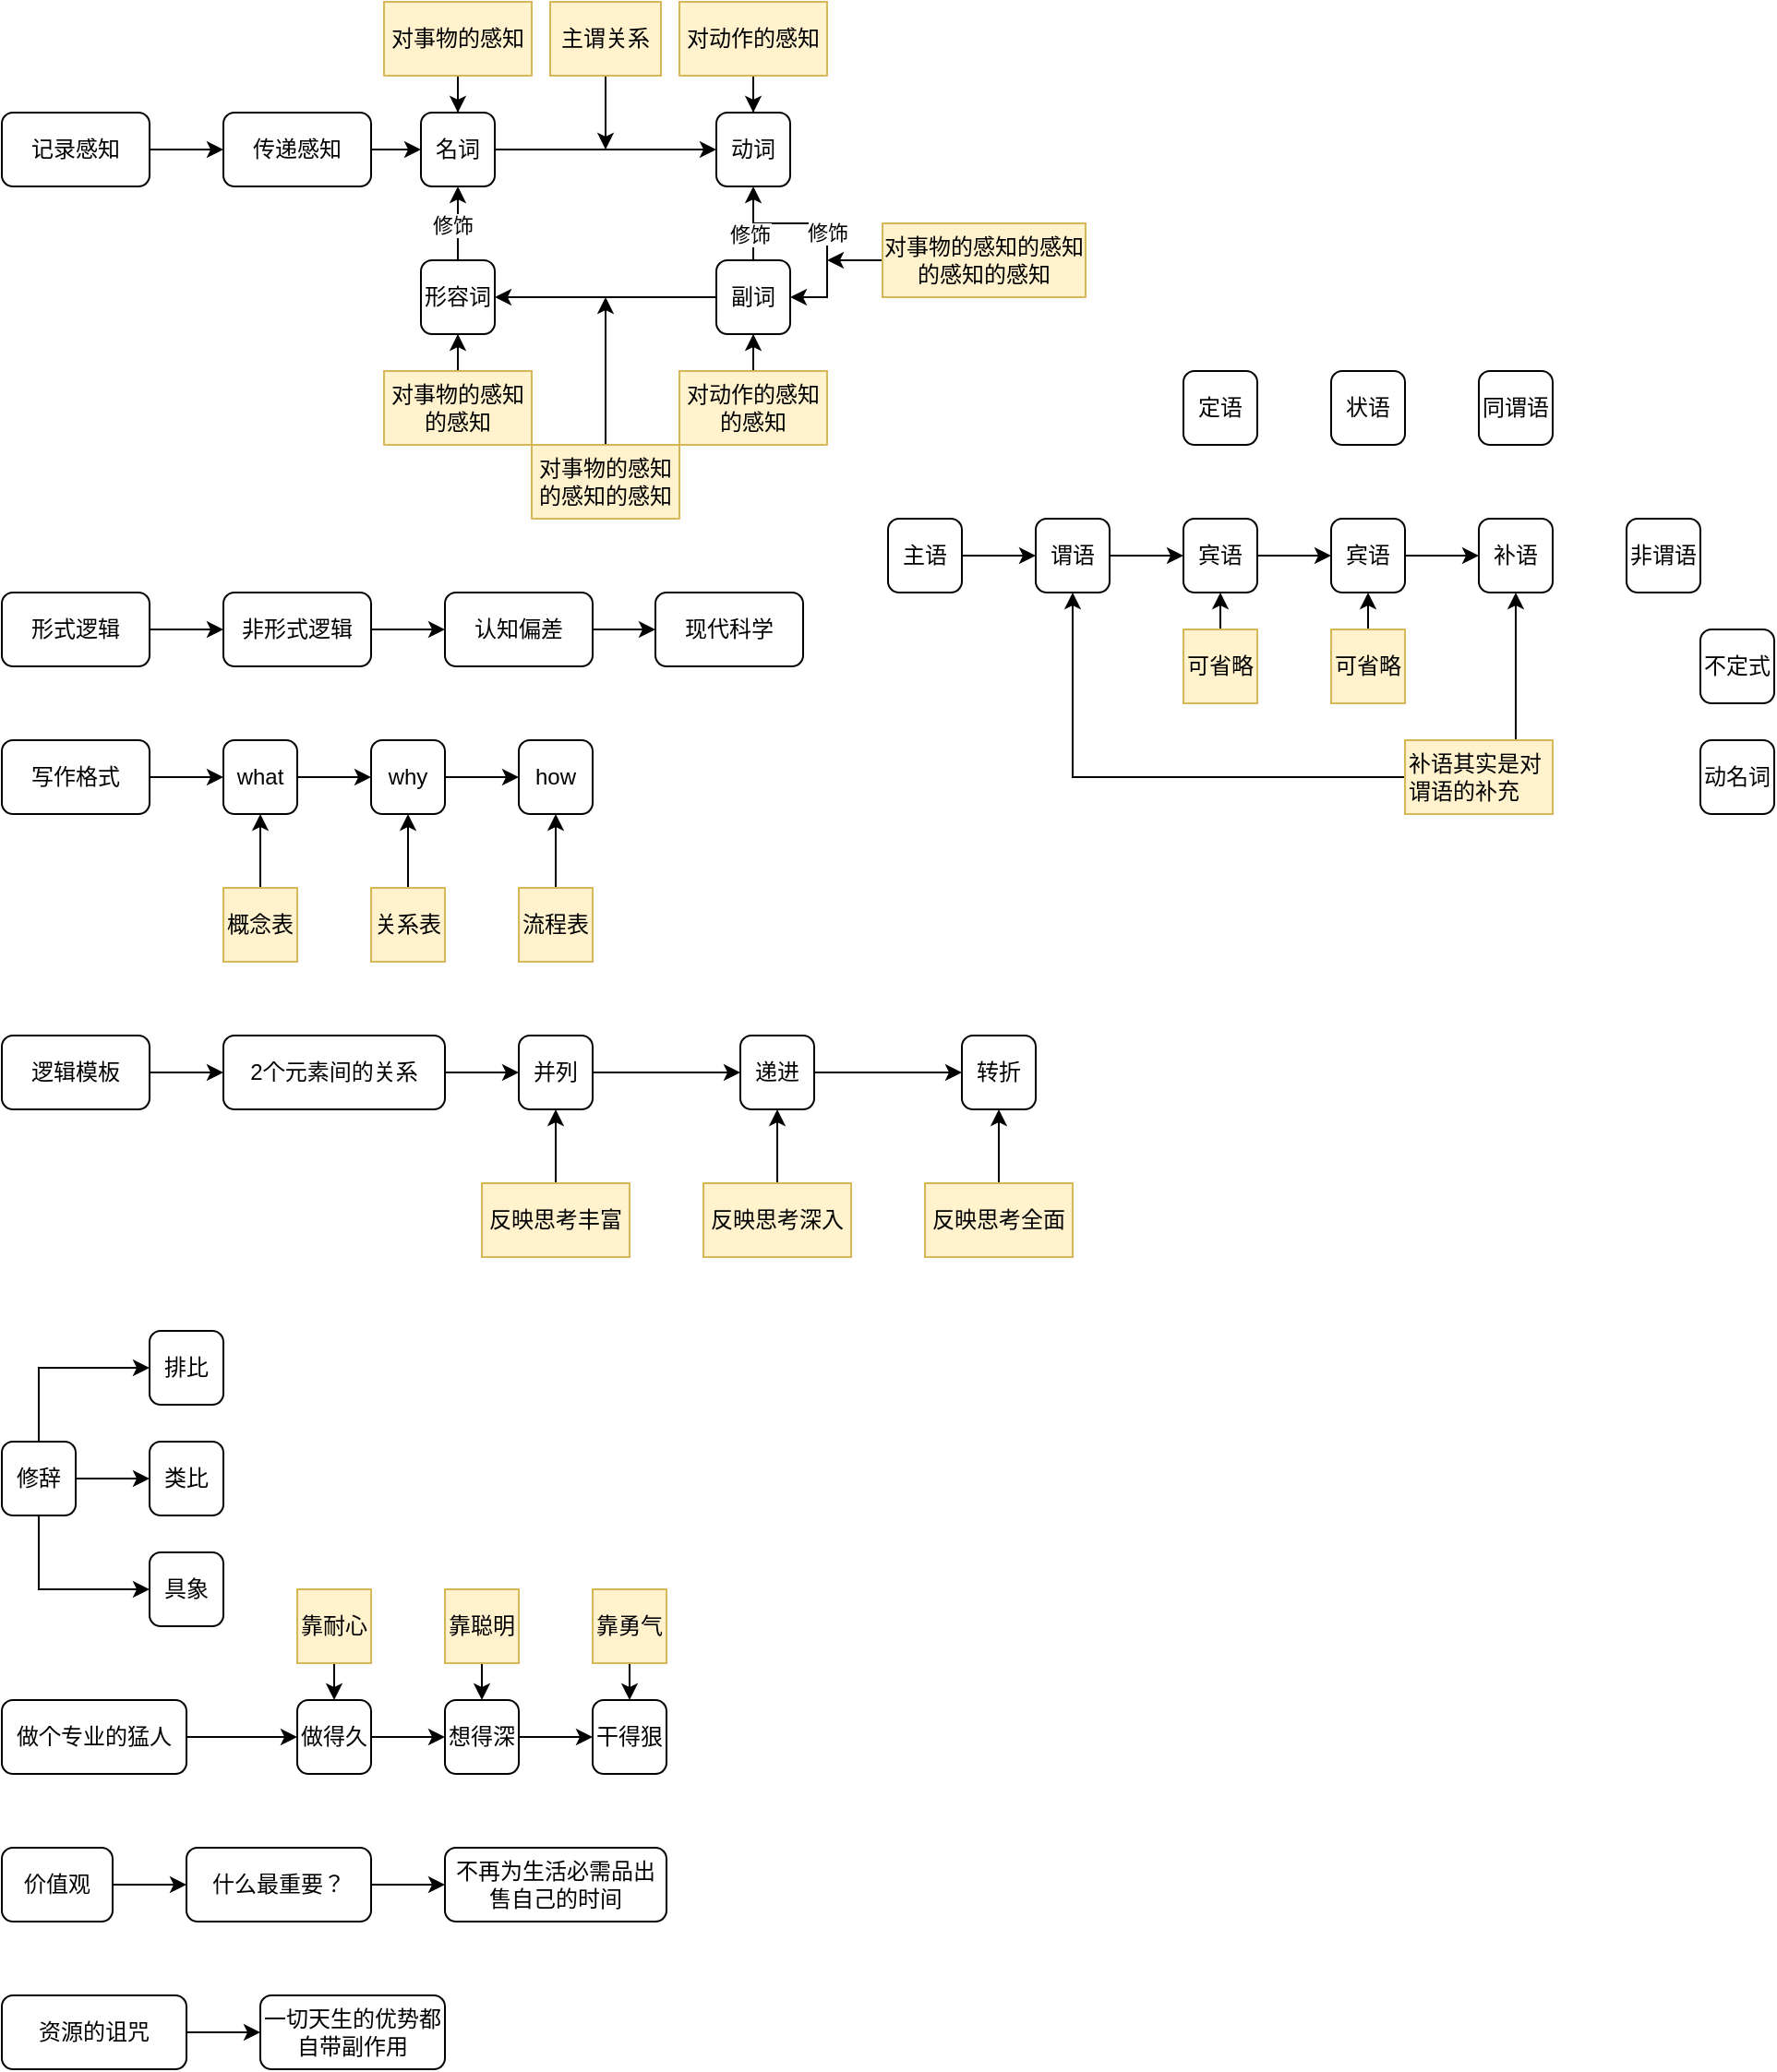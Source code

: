 <mxfile version="26.0.15">
  <diagram name="第 1 页" id="6ry_pnS2vJJyaQvhrR7t">
    <mxGraphModel dx="1050" dy="522" grid="1" gridSize="10" guides="1" tooltips="1" connect="1" arrows="1" fold="1" page="1" pageScale="1" pageWidth="827" pageHeight="1169" math="0" shadow="0">
      <root>
        <mxCell id="0" />
        <mxCell id="1" parent="0" />
        <mxCell id="5bShoopTlFWPeDc6z4Nc-4" value="" style="edgeStyle=orthogonalEdgeStyle;rounded=0;orthogonalLoop=1;jettySize=auto;html=1;" parent="1" source="5bShoopTlFWPeDc6z4Nc-1" target="5bShoopTlFWPeDc6z4Nc-2" edge="1">
          <mxGeometry relative="1" as="geometry" />
        </mxCell>
        <mxCell id="5bShoopTlFWPeDc6z4Nc-1" value="并列" style="rounded=1;whiteSpace=wrap;html=1;" parent="1" vertex="1">
          <mxGeometry x="320" y="560" width="40" height="40" as="geometry" />
        </mxCell>
        <mxCell id="5bShoopTlFWPeDc6z4Nc-5" value="" style="edgeStyle=orthogonalEdgeStyle;rounded=0;orthogonalLoop=1;jettySize=auto;html=1;" parent="1" source="5bShoopTlFWPeDc6z4Nc-2" target="5bShoopTlFWPeDc6z4Nc-3" edge="1">
          <mxGeometry relative="1" as="geometry" />
        </mxCell>
        <mxCell id="5bShoopTlFWPeDc6z4Nc-2" value="递进" style="rounded=1;whiteSpace=wrap;html=1;" parent="1" vertex="1">
          <mxGeometry x="440" y="560" width="40" height="40" as="geometry" />
        </mxCell>
        <mxCell id="5bShoopTlFWPeDc6z4Nc-3" value="转折" style="rounded=1;whiteSpace=wrap;html=1;" parent="1" vertex="1">
          <mxGeometry x="560" y="560" width="40" height="40" as="geometry" />
        </mxCell>
        <mxCell id="dy8uUhy22T9sQn6Ebb2S-6" value="" style="edgeStyle=orthogonalEdgeStyle;rounded=0;orthogonalLoop=1;jettySize=auto;html=1;" parent="1" source="5bShoopTlFWPeDc6z4Nc-6" target="5bShoopTlFWPeDc6z4Nc-1" edge="1">
          <mxGeometry relative="1" as="geometry" />
        </mxCell>
        <mxCell id="5bShoopTlFWPeDc6z4Nc-6" value="反映思考丰富" style="text;html=1;align=center;verticalAlign=middle;whiteSpace=wrap;rounded=0;fillColor=#fff2cc;strokeColor=#d6b656;" parent="1" vertex="1">
          <mxGeometry x="300" y="640" width="80" height="40" as="geometry" />
        </mxCell>
        <mxCell id="5bShoopTlFWPeDc6z4Nc-18" style="edgeStyle=orthogonalEdgeStyle;rounded=0;orthogonalLoop=1;jettySize=auto;html=1;" parent="1" source="5bShoopTlFWPeDc6z4Nc-7" target="5bShoopTlFWPeDc6z4Nc-2" edge="1">
          <mxGeometry relative="1" as="geometry" />
        </mxCell>
        <mxCell id="5bShoopTlFWPeDc6z4Nc-7" value="反映思考深入" style="text;html=1;align=center;verticalAlign=middle;whiteSpace=wrap;rounded=0;fillColor=#fff2cc;strokeColor=#d6b656;" parent="1" vertex="1">
          <mxGeometry x="420" y="640" width="80" height="40" as="geometry" />
        </mxCell>
        <mxCell id="dy8uUhy22T9sQn6Ebb2S-4" value="" style="edgeStyle=orthogonalEdgeStyle;rounded=0;orthogonalLoop=1;jettySize=auto;html=1;" parent="1" source="5bShoopTlFWPeDc6z4Nc-8" target="5bShoopTlFWPeDc6z4Nc-3" edge="1">
          <mxGeometry relative="1" as="geometry" />
        </mxCell>
        <mxCell id="5bShoopTlFWPeDc6z4Nc-8" value="反映思考全面" style="text;html=1;align=center;verticalAlign=middle;whiteSpace=wrap;rounded=0;fillColor=#fff2cc;strokeColor=#d6b656;" parent="1" vertex="1">
          <mxGeometry x="540" y="640" width="80" height="40" as="geometry" />
        </mxCell>
        <mxCell id="5bShoopTlFWPeDc6z4Nc-14" value="" style="edgeStyle=orthogonalEdgeStyle;rounded=0;orthogonalLoop=1;jettySize=auto;html=1;" parent="1" source="5bShoopTlFWPeDc6z4Nc-9" target="5bShoopTlFWPeDc6z4Nc-10" edge="1">
          <mxGeometry relative="1" as="geometry" />
        </mxCell>
        <mxCell id="5bShoopTlFWPeDc6z4Nc-9" value="写作格式" style="rounded=1;whiteSpace=wrap;html=1;" parent="1" vertex="1">
          <mxGeometry x="40" y="400" width="80" height="40" as="geometry" />
        </mxCell>
        <mxCell id="5bShoopTlFWPeDc6z4Nc-15" value="" style="edgeStyle=orthogonalEdgeStyle;rounded=0;orthogonalLoop=1;jettySize=auto;html=1;" parent="1" source="5bShoopTlFWPeDc6z4Nc-10" target="5bShoopTlFWPeDc6z4Nc-11" edge="1">
          <mxGeometry relative="1" as="geometry" />
        </mxCell>
        <mxCell id="5bShoopTlFWPeDc6z4Nc-10" value="what" style="rounded=1;whiteSpace=wrap;html=1;" parent="1" vertex="1">
          <mxGeometry x="160" y="400" width="40" height="40" as="geometry" />
        </mxCell>
        <mxCell id="5bShoopTlFWPeDc6z4Nc-16" value="" style="edgeStyle=orthogonalEdgeStyle;rounded=0;orthogonalLoop=1;jettySize=auto;html=1;" parent="1" source="5bShoopTlFWPeDc6z4Nc-11" target="5bShoopTlFWPeDc6z4Nc-12" edge="1">
          <mxGeometry relative="1" as="geometry" />
        </mxCell>
        <mxCell id="5bShoopTlFWPeDc6z4Nc-11" value="why" style="rounded=1;whiteSpace=wrap;html=1;" parent="1" vertex="1">
          <mxGeometry x="240" y="400" width="40" height="40" as="geometry" />
        </mxCell>
        <mxCell id="5bShoopTlFWPeDc6z4Nc-12" value="how" style="rounded=1;whiteSpace=wrap;html=1;" parent="1" vertex="1">
          <mxGeometry x="320" y="400" width="40" height="40" as="geometry" />
        </mxCell>
        <mxCell id="5bShoopTlFWPeDc6z4Nc-61" value="" style="edgeStyle=orthogonalEdgeStyle;rounded=0;orthogonalLoop=1;jettySize=auto;html=1;" parent="1" source="5bShoopTlFWPeDc6z4Nc-13" target="5bShoopTlFWPeDc6z4Nc-60" edge="1">
          <mxGeometry relative="1" as="geometry" />
        </mxCell>
        <mxCell id="5bShoopTlFWPeDc6z4Nc-13" value="逻辑模板" style="rounded=1;whiteSpace=wrap;html=1;" parent="1" vertex="1">
          <mxGeometry x="40" y="560" width="80" height="40" as="geometry" />
        </mxCell>
        <mxCell id="5bShoopTlFWPeDc6z4Nc-24" value="" style="edgeStyle=orthogonalEdgeStyle;rounded=0;orthogonalLoop=1;jettySize=auto;html=1;" parent="1" source="5bShoopTlFWPeDc6z4Nc-21" target="5bShoopTlFWPeDc6z4Nc-10" edge="1">
          <mxGeometry relative="1" as="geometry" />
        </mxCell>
        <mxCell id="5bShoopTlFWPeDc6z4Nc-21" value="概念表" style="text;html=1;align=center;verticalAlign=middle;whiteSpace=wrap;rounded=0;fillColor=#fff2cc;strokeColor=#d6b656;" parent="1" vertex="1">
          <mxGeometry x="160" y="480" width="40" height="40" as="geometry" />
        </mxCell>
        <mxCell id="5bShoopTlFWPeDc6z4Nc-25" value="" style="edgeStyle=orthogonalEdgeStyle;rounded=0;orthogonalLoop=1;jettySize=auto;html=1;" parent="1" source="5bShoopTlFWPeDc6z4Nc-22" target="5bShoopTlFWPeDc6z4Nc-11" edge="1">
          <mxGeometry relative="1" as="geometry" />
        </mxCell>
        <mxCell id="5bShoopTlFWPeDc6z4Nc-22" value="关系表" style="text;html=1;align=center;verticalAlign=middle;whiteSpace=wrap;rounded=0;fillColor=#fff2cc;strokeColor=#d6b656;" parent="1" vertex="1">
          <mxGeometry x="240" y="480" width="40" height="40" as="geometry" />
        </mxCell>
        <mxCell id="5bShoopTlFWPeDc6z4Nc-26" value="" style="edgeStyle=orthogonalEdgeStyle;rounded=0;orthogonalLoop=1;jettySize=auto;html=1;" parent="1" source="5bShoopTlFWPeDc6z4Nc-23" target="5bShoopTlFWPeDc6z4Nc-12" edge="1">
          <mxGeometry relative="1" as="geometry" />
        </mxCell>
        <mxCell id="5bShoopTlFWPeDc6z4Nc-23" value="流程表" style="text;html=1;align=center;verticalAlign=middle;whiteSpace=wrap;rounded=0;fillColor=#fff2cc;strokeColor=#d6b656;" parent="1" vertex="1">
          <mxGeometry x="320" y="480" width="40" height="40" as="geometry" />
        </mxCell>
        <mxCell id="5bShoopTlFWPeDc6z4Nc-35" value="" style="edgeStyle=orthogonalEdgeStyle;rounded=0;orthogonalLoop=1;jettySize=auto;html=1;" parent="1" source="5bShoopTlFWPeDc6z4Nc-27" target="5bShoopTlFWPeDc6z4Nc-29" edge="1">
          <mxGeometry relative="1" as="geometry" />
        </mxCell>
        <mxCell id="5bShoopTlFWPeDc6z4Nc-27" value="名词" style="rounded=1;whiteSpace=wrap;html=1;" parent="1" vertex="1">
          <mxGeometry x="267" y="60" width="40" height="40" as="geometry" />
        </mxCell>
        <mxCell id="5bShoopTlFWPeDc6z4Nc-31" value="" style="edgeStyle=orthogonalEdgeStyle;rounded=0;orthogonalLoop=1;jettySize=auto;html=1;" parent="1" source="5bShoopTlFWPeDc6z4Nc-28" target="5bShoopTlFWPeDc6z4Nc-27" edge="1">
          <mxGeometry relative="1" as="geometry" />
        </mxCell>
        <mxCell id="xQsgJ6E7bOyW10JDx-UL-1" value="修饰" style="edgeLabel;html=1;align=center;verticalAlign=middle;resizable=0;points=[];" parent="5bShoopTlFWPeDc6z4Nc-31" vertex="1" connectable="0">
          <mxGeometry x="-0.04" y="3" relative="1" as="geometry">
            <mxPoint as="offset" />
          </mxGeometry>
        </mxCell>
        <mxCell id="5bShoopTlFWPeDc6z4Nc-28" value="形容词" style="rounded=1;whiteSpace=wrap;html=1;" parent="1" vertex="1">
          <mxGeometry x="267" y="140" width="40" height="40" as="geometry" />
        </mxCell>
        <mxCell id="5bShoopTlFWPeDc6z4Nc-29" value="动词" style="rounded=1;whiteSpace=wrap;html=1;" parent="1" vertex="1">
          <mxGeometry x="427" y="60" width="40" height="40" as="geometry" />
        </mxCell>
        <mxCell id="5bShoopTlFWPeDc6z4Nc-32" value="" style="edgeStyle=orthogonalEdgeStyle;rounded=0;orthogonalLoop=1;jettySize=auto;html=1;" parent="1" source="5bShoopTlFWPeDc6z4Nc-30" target="5bShoopTlFWPeDc6z4Nc-29" edge="1">
          <mxGeometry relative="1" as="geometry" />
        </mxCell>
        <mxCell id="5bShoopTlFWPeDc6z4Nc-33" value="" style="edgeStyle=orthogonalEdgeStyle;rounded=0;orthogonalLoop=1;jettySize=auto;html=1;" parent="1" source="5bShoopTlFWPeDc6z4Nc-30" target="5bShoopTlFWPeDc6z4Nc-28" edge="1">
          <mxGeometry relative="1" as="geometry" />
        </mxCell>
        <mxCell id="5bShoopTlFWPeDc6z4Nc-30" value="副词" style="rounded=1;whiteSpace=wrap;html=1;" parent="1" vertex="1">
          <mxGeometry x="427" y="140" width="40" height="40" as="geometry" />
        </mxCell>
        <mxCell id="5bShoopTlFWPeDc6z4Nc-34" style="edgeStyle=orthogonalEdgeStyle;rounded=0;orthogonalLoop=1;jettySize=auto;html=1;exitX=0.5;exitY=0;exitDx=0;exitDy=0;entryX=1;entryY=0.5;entryDx=0;entryDy=0;" parent="1" source="5bShoopTlFWPeDc6z4Nc-30" target="5bShoopTlFWPeDc6z4Nc-30" edge="1">
          <mxGeometry relative="1" as="geometry">
            <Array as="points">
              <mxPoint x="447" y="120" />
              <mxPoint x="487" y="120" />
              <mxPoint x="487" y="160" />
            </Array>
          </mxGeometry>
        </mxCell>
        <mxCell id="xQsgJ6E7bOyW10JDx-UL-2" value="修饰" style="edgeLabel;html=1;align=center;verticalAlign=middle;resizable=0;points=[];" parent="5bShoopTlFWPeDc6z4Nc-34" vertex="1" connectable="0">
          <mxGeometry x="-0.763" y="2" relative="1" as="geometry">
            <mxPoint as="offset" />
          </mxGeometry>
        </mxCell>
        <mxCell id="xQsgJ6E7bOyW10JDx-UL-3" value="修饰" style="edgeLabel;html=1;align=center;verticalAlign=middle;resizable=0;points=[];" parent="5bShoopTlFWPeDc6z4Nc-34" vertex="1" connectable="0">
          <mxGeometry x="0.08" relative="1" as="geometry">
            <mxPoint as="offset" />
          </mxGeometry>
        </mxCell>
        <mxCell id="5bShoopTlFWPeDc6z4Nc-37" style="edgeStyle=orthogonalEdgeStyle;rounded=0;orthogonalLoop=1;jettySize=auto;html=1;exitX=0.5;exitY=1;exitDx=0;exitDy=0;" parent="1" source="5bShoopTlFWPeDc6z4Nc-36" edge="1">
          <mxGeometry relative="1" as="geometry">
            <mxPoint x="367" y="80" as="targetPoint" />
          </mxGeometry>
        </mxCell>
        <mxCell id="5bShoopTlFWPeDc6z4Nc-36" value="主谓关系" style="text;html=1;align=center;verticalAlign=middle;whiteSpace=wrap;rounded=0;fillColor=#fff2cc;strokeColor=#d6b656;" parent="1" vertex="1">
          <mxGeometry x="337" width="60" height="40" as="geometry" />
        </mxCell>
        <mxCell id="5bShoopTlFWPeDc6z4Nc-40" value="" style="edgeStyle=orthogonalEdgeStyle;rounded=0;orthogonalLoop=1;jettySize=auto;html=1;entryX=0.5;entryY=0;entryDx=0;entryDy=0;" parent="1" source="5bShoopTlFWPeDc6z4Nc-38" target="5bShoopTlFWPeDc6z4Nc-27" edge="1">
          <mxGeometry relative="1" as="geometry" />
        </mxCell>
        <mxCell id="5bShoopTlFWPeDc6z4Nc-38" value="对事物的感知" style="text;html=1;align=center;verticalAlign=middle;whiteSpace=wrap;rounded=0;fillColor=#fff2cc;strokeColor=#d6b656;" parent="1" vertex="1">
          <mxGeometry x="247" width="80" height="40" as="geometry" />
        </mxCell>
        <mxCell id="5bShoopTlFWPeDc6z4Nc-41" value="" style="edgeStyle=orthogonalEdgeStyle;rounded=0;orthogonalLoop=1;jettySize=auto;html=1;" parent="1" source="5bShoopTlFWPeDc6z4Nc-39" target="5bShoopTlFWPeDc6z4Nc-29" edge="1">
          <mxGeometry relative="1" as="geometry" />
        </mxCell>
        <mxCell id="5bShoopTlFWPeDc6z4Nc-39" value="对动作的感知" style="text;html=1;align=center;verticalAlign=middle;whiteSpace=wrap;rounded=0;fillColor=#fff2cc;strokeColor=#d6b656;" parent="1" vertex="1">
          <mxGeometry x="407" width="80" height="40" as="geometry" />
        </mxCell>
        <mxCell id="5bShoopTlFWPeDc6z4Nc-43" value="" style="edgeStyle=orthogonalEdgeStyle;rounded=0;orthogonalLoop=1;jettySize=auto;html=1;" parent="1" source="5bShoopTlFWPeDc6z4Nc-42" target="5bShoopTlFWPeDc6z4Nc-28" edge="1">
          <mxGeometry relative="1" as="geometry" />
        </mxCell>
        <mxCell id="5bShoopTlFWPeDc6z4Nc-42" value="对事物的感知的感知" style="text;html=1;align=center;verticalAlign=middle;whiteSpace=wrap;rounded=0;fillColor=#fff2cc;strokeColor=#d6b656;" parent="1" vertex="1">
          <mxGeometry x="247" y="200" width="80" height="40" as="geometry" />
        </mxCell>
        <mxCell id="5bShoopTlFWPeDc6z4Nc-45" value="" style="edgeStyle=orthogonalEdgeStyle;rounded=0;orthogonalLoop=1;jettySize=auto;html=1;" parent="1" source="5bShoopTlFWPeDc6z4Nc-44" target="5bShoopTlFWPeDc6z4Nc-30" edge="1">
          <mxGeometry relative="1" as="geometry" />
        </mxCell>
        <mxCell id="5bShoopTlFWPeDc6z4Nc-44" value="对动作的感知的感知" style="text;html=1;align=center;verticalAlign=middle;whiteSpace=wrap;rounded=0;fillColor=#fff2cc;strokeColor=#d6b656;" parent="1" vertex="1">
          <mxGeometry x="407" y="200" width="80" height="40" as="geometry" />
        </mxCell>
        <mxCell id="5bShoopTlFWPeDc6z4Nc-48" value="" style="edgeStyle=orthogonalEdgeStyle;rounded=0;orthogonalLoop=1;jettySize=auto;html=1;" parent="1" source="5bShoopTlFWPeDc6z4Nc-46" target="5bShoopTlFWPeDc6z4Nc-47" edge="1">
          <mxGeometry relative="1" as="geometry" />
        </mxCell>
        <mxCell id="5bShoopTlFWPeDc6z4Nc-46" value="记录感知" style="rounded=1;whiteSpace=wrap;html=1;" parent="1" vertex="1">
          <mxGeometry x="40" y="60" width="80" height="40" as="geometry" />
        </mxCell>
        <mxCell id="dy8uUhy22T9sQn6Ebb2S-21" value="" style="edgeStyle=orthogonalEdgeStyle;rounded=0;orthogonalLoop=1;jettySize=auto;html=1;" parent="1" source="5bShoopTlFWPeDc6z4Nc-47" target="5bShoopTlFWPeDc6z4Nc-27" edge="1">
          <mxGeometry relative="1" as="geometry" />
        </mxCell>
        <mxCell id="5bShoopTlFWPeDc6z4Nc-47" value="传递感知" style="rounded=1;whiteSpace=wrap;html=1;" parent="1" vertex="1">
          <mxGeometry x="160" y="60" width="80" height="40" as="geometry" />
        </mxCell>
        <mxCell id="5bShoopTlFWPeDc6z4Nc-53" value="" style="edgeStyle=orthogonalEdgeStyle;rounded=0;orthogonalLoop=1;jettySize=auto;html=1;" parent="1" source="5bShoopTlFWPeDc6z4Nc-49" target="5bShoopTlFWPeDc6z4Nc-50" edge="1">
          <mxGeometry relative="1" as="geometry" />
        </mxCell>
        <mxCell id="5bShoopTlFWPeDc6z4Nc-49" value="形式逻辑" style="rounded=1;whiteSpace=wrap;html=1;" parent="1" vertex="1">
          <mxGeometry x="40" y="320" width="80" height="40" as="geometry" />
        </mxCell>
        <mxCell id="5bShoopTlFWPeDc6z4Nc-54" value="" style="edgeStyle=orthogonalEdgeStyle;rounded=0;orthogonalLoop=1;jettySize=auto;html=1;" parent="1" source="5bShoopTlFWPeDc6z4Nc-50" target="5bShoopTlFWPeDc6z4Nc-52" edge="1">
          <mxGeometry relative="1" as="geometry" />
        </mxCell>
        <mxCell id="5bShoopTlFWPeDc6z4Nc-50" value="非形式逻辑" style="rounded=1;whiteSpace=wrap;html=1;" parent="1" vertex="1">
          <mxGeometry x="160" y="320" width="80" height="40" as="geometry" />
        </mxCell>
        <mxCell id="dy8uUhy22T9sQn6Ebb2S-2" value="" style="edgeStyle=orthogonalEdgeStyle;rounded=0;orthogonalLoop=1;jettySize=auto;html=1;" parent="1" source="5bShoopTlFWPeDc6z4Nc-52" target="dy8uUhy22T9sQn6Ebb2S-1" edge="1">
          <mxGeometry relative="1" as="geometry" />
        </mxCell>
        <mxCell id="5bShoopTlFWPeDc6z4Nc-52" value="认知偏差" style="rounded=1;whiteSpace=wrap;html=1;" parent="1" vertex="1">
          <mxGeometry x="280" y="320" width="80" height="40" as="geometry" />
        </mxCell>
        <mxCell id="5bShoopTlFWPeDc6z4Nc-57" style="edgeStyle=orthogonalEdgeStyle;rounded=0;orthogonalLoop=1;jettySize=auto;html=1;exitX=0.5;exitY=0;exitDx=0;exitDy=0;" parent="1" source="5bShoopTlFWPeDc6z4Nc-56" edge="1">
          <mxGeometry relative="1" as="geometry">
            <mxPoint x="367" y="160" as="targetPoint" />
          </mxGeometry>
        </mxCell>
        <mxCell id="5bShoopTlFWPeDc6z4Nc-56" value="对事物的感知的感知的感知" style="text;html=1;align=center;verticalAlign=middle;whiteSpace=wrap;rounded=0;fillColor=#fff2cc;strokeColor=#d6b656;" parent="1" vertex="1">
          <mxGeometry x="327" y="240" width="80" height="40" as="geometry" />
        </mxCell>
        <mxCell id="5bShoopTlFWPeDc6z4Nc-59" value="" style="edgeStyle=orthogonalEdgeStyle;rounded=0;orthogonalLoop=1;jettySize=auto;html=1;" parent="1" source="5bShoopTlFWPeDc6z4Nc-58" edge="1">
          <mxGeometry relative="1" as="geometry">
            <mxPoint x="487" y="140" as="targetPoint" />
          </mxGeometry>
        </mxCell>
        <mxCell id="5bShoopTlFWPeDc6z4Nc-58" value="对事物的感知的感知的感知的感知" style="text;html=1;align=center;verticalAlign=middle;whiteSpace=wrap;rounded=0;fillColor=#fff2cc;strokeColor=#d6b656;" parent="1" vertex="1">
          <mxGeometry x="517" y="120" width="110" height="40" as="geometry" />
        </mxCell>
        <mxCell id="5bShoopTlFWPeDc6z4Nc-62" value="" style="edgeStyle=orthogonalEdgeStyle;rounded=0;orthogonalLoop=1;jettySize=auto;html=1;" parent="1" source="5bShoopTlFWPeDc6z4Nc-60" target="5bShoopTlFWPeDc6z4Nc-1" edge="1">
          <mxGeometry relative="1" as="geometry" />
        </mxCell>
        <mxCell id="5bShoopTlFWPeDc6z4Nc-60" value="2个元素间的关系" style="rounded=1;whiteSpace=wrap;html=1;" parent="1" vertex="1">
          <mxGeometry x="160" y="560" width="120" height="40" as="geometry" />
        </mxCell>
        <mxCell id="dy8uUhy22T9sQn6Ebb2S-1" value="现代科学" style="rounded=1;whiteSpace=wrap;html=1;" parent="1" vertex="1">
          <mxGeometry x="394" y="320" width="80" height="40" as="geometry" />
        </mxCell>
        <mxCell id="dy8uUhy22T9sQn6Ebb2S-11" style="edgeStyle=orthogonalEdgeStyle;rounded=0;orthogonalLoop=1;jettySize=auto;html=1;exitX=0.5;exitY=0;exitDx=0;exitDy=0;entryX=0;entryY=0.5;entryDx=0;entryDy=0;" parent="1" source="dy8uUhy22T9sQn6Ebb2S-7" target="dy8uUhy22T9sQn6Ebb2S-8" edge="1">
          <mxGeometry relative="1" as="geometry" />
        </mxCell>
        <mxCell id="dy8uUhy22T9sQn6Ebb2S-12" style="edgeStyle=orthogonalEdgeStyle;rounded=0;orthogonalLoop=1;jettySize=auto;html=1;exitX=0.5;exitY=1;exitDx=0;exitDy=0;entryX=0;entryY=0.5;entryDx=0;entryDy=0;" parent="1" source="dy8uUhy22T9sQn6Ebb2S-7" target="dy8uUhy22T9sQn6Ebb2S-10" edge="1">
          <mxGeometry relative="1" as="geometry" />
        </mxCell>
        <mxCell id="dy8uUhy22T9sQn6Ebb2S-13" value="" style="edgeStyle=orthogonalEdgeStyle;rounded=0;orthogonalLoop=1;jettySize=auto;html=1;" parent="1" source="dy8uUhy22T9sQn6Ebb2S-7" target="dy8uUhy22T9sQn6Ebb2S-9" edge="1">
          <mxGeometry relative="1" as="geometry" />
        </mxCell>
        <mxCell id="dy8uUhy22T9sQn6Ebb2S-7" value="修辞" style="rounded=1;whiteSpace=wrap;html=1;" parent="1" vertex="1">
          <mxGeometry x="40" y="780" width="40" height="40" as="geometry" />
        </mxCell>
        <mxCell id="dy8uUhy22T9sQn6Ebb2S-8" value="排比" style="rounded=1;whiteSpace=wrap;html=1;" parent="1" vertex="1">
          <mxGeometry x="120" y="720" width="40" height="40" as="geometry" />
        </mxCell>
        <mxCell id="dy8uUhy22T9sQn6Ebb2S-9" value="类比" style="rounded=1;whiteSpace=wrap;html=1;" parent="1" vertex="1">
          <mxGeometry x="120" y="780" width="40" height="40" as="geometry" />
        </mxCell>
        <mxCell id="dy8uUhy22T9sQn6Ebb2S-10" value="具象" style="rounded=1;whiteSpace=wrap;html=1;" parent="1" vertex="1">
          <mxGeometry x="120" y="840" width="40" height="40" as="geometry" />
        </mxCell>
        <mxCell id="dy8uUhy22T9sQn6Ebb2S-18" value="" style="edgeStyle=orthogonalEdgeStyle;rounded=0;orthogonalLoop=1;jettySize=auto;html=1;" parent="1" source="dy8uUhy22T9sQn6Ebb2S-14" target="dy8uUhy22T9sQn6Ebb2S-15" edge="1">
          <mxGeometry relative="1" as="geometry" />
        </mxCell>
        <mxCell id="dy8uUhy22T9sQn6Ebb2S-14" value="做个专业的猛人" style="rounded=1;whiteSpace=wrap;html=1;" parent="1" vertex="1">
          <mxGeometry x="40" y="920" width="100" height="40" as="geometry" />
        </mxCell>
        <mxCell id="dy8uUhy22T9sQn6Ebb2S-19" value="" style="edgeStyle=orthogonalEdgeStyle;rounded=0;orthogonalLoop=1;jettySize=auto;html=1;" parent="1" source="dy8uUhy22T9sQn6Ebb2S-15" target="dy8uUhy22T9sQn6Ebb2S-16" edge="1">
          <mxGeometry relative="1" as="geometry" />
        </mxCell>
        <mxCell id="dy8uUhy22T9sQn6Ebb2S-15" value="做得久" style="rounded=1;whiteSpace=wrap;html=1;" parent="1" vertex="1">
          <mxGeometry x="200" y="920" width="40" height="40" as="geometry" />
        </mxCell>
        <mxCell id="dy8uUhy22T9sQn6Ebb2S-20" value="" style="edgeStyle=orthogonalEdgeStyle;rounded=0;orthogonalLoop=1;jettySize=auto;html=1;" parent="1" source="dy8uUhy22T9sQn6Ebb2S-16" target="dy8uUhy22T9sQn6Ebb2S-17" edge="1">
          <mxGeometry relative="1" as="geometry" />
        </mxCell>
        <mxCell id="dy8uUhy22T9sQn6Ebb2S-16" value="想得深" style="rounded=1;whiteSpace=wrap;html=1;" parent="1" vertex="1">
          <mxGeometry x="280" y="920" width="40" height="40" as="geometry" />
        </mxCell>
        <mxCell id="dy8uUhy22T9sQn6Ebb2S-17" value="干得狠" style="rounded=1;whiteSpace=wrap;html=1;" parent="1" vertex="1">
          <mxGeometry x="360" y="920" width="40" height="40" as="geometry" />
        </mxCell>
        <mxCell id="dy8uUhy22T9sQn6Ebb2S-25" value="" style="edgeStyle=orthogonalEdgeStyle;rounded=0;orthogonalLoop=1;jettySize=auto;html=1;" parent="1" source="dy8uUhy22T9sQn6Ebb2S-22" target="dy8uUhy22T9sQn6Ebb2S-23" edge="1">
          <mxGeometry relative="1" as="geometry" />
        </mxCell>
        <mxCell id="dy8uUhy22T9sQn6Ebb2S-22" value="价值观" style="rounded=1;whiteSpace=wrap;html=1;" parent="1" vertex="1">
          <mxGeometry x="40" y="1000" width="60" height="40" as="geometry" />
        </mxCell>
        <mxCell id="dy8uUhy22T9sQn6Ebb2S-26" value="" style="edgeStyle=orthogonalEdgeStyle;rounded=0;orthogonalLoop=1;jettySize=auto;html=1;" parent="1" source="dy8uUhy22T9sQn6Ebb2S-23" target="dy8uUhy22T9sQn6Ebb2S-24" edge="1">
          <mxGeometry relative="1" as="geometry" />
        </mxCell>
        <mxCell id="dy8uUhy22T9sQn6Ebb2S-23" value="什么最重要？" style="rounded=1;whiteSpace=wrap;html=1;" parent="1" vertex="1">
          <mxGeometry x="140" y="1000" width="100" height="40" as="geometry" />
        </mxCell>
        <mxCell id="dy8uUhy22T9sQn6Ebb2S-24" value="不再为生活必需品出售自己的时间" style="rounded=1;whiteSpace=wrap;html=1;" parent="1" vertex="1">
          <mxGeometry x="280" y="1000" width="120" height="40" as="geometry" />
        </mxCell>
        <mxCell id="dy8uUhy22T9sQn6Ebb2S-29" value="" style="edgeStyle=orthogonalEdgeStyle;rounded=0;orthogonalLoop=1;jettySize=auto;html=1;" parent="1" source="dy8uUhy22T9sQn6Ebb2S-27" target="dy8uUhy22T9sQn6Ebb2S-28" edge="1">
          <mxGeometry relative="1" as="geometry" />
        </mxCell>
        <mxCell id="dy8uUhy22T9sQn6Ebb2S-27" value="资源的诅咒" style="rounded=1;whiteSpace=wrap;html=1;" parent="1" vertex="1">
          <mxGeometry x="40" y="1080" width="100" height="40" as="geometry" />
        </mxCell>
        <mxCell id="dy8uUhy22T9sQn6Ebb2S-28" value="一切天生的优势都自带副作用" style="rounded=1;whiteSpace=wrap;html=1;" parent="1" vertex="1">
          <mxGeometry x="180" y="1080" width="100" height="40" as="geometry" />
        </mxCell>
        <mxCell id="dy8uUhy22T9sQn6Ebb2S-34" style="edgeStyle=orthogonalEdgeStyle;rounded=0;orthogonalLoop=1;jettySize=auto;html=1;exitX=0.5;exitY=1;exitDx=0;exitDy=0;entryX=0.5;entryY=0;entryDx=0;entryDy=0;" parent="1" source="dy8uUhy22T9sQn6Ebb2S-30" target="dy8uUhy22T9sQn6Ebb2S-15" edge="1">
          <mxGeometry relative="1" as="geometry" />
        </mxCell>
        <mxCell id="dy8uUhy22T9sQn6Ebb2S-30" value="靠耐心" style="text;html=1;align=center;verticalAlign=middle;whiteSpace=wrap;rounded=0;fillColor=#fff2cc;strokeColor=#d6b656;" parent="1" vertex="1">
          <mxGeometry x="200" y="860" width="40" height="40" as="geometry" />
        </mxCell>
        <mxCell id="dy8uUhy22T9sQn6Ebb2S-35" style="edgeStyle=orthogonalEdgeStyle;rounded=0;orthogonalLoop=1;jettySize=auto;html=1;exitX=0.5;exitY=1;exitDx=0;exitDy=0;entryX=0.5;entryY=0;entryDx=0;entryDy=0;" parent="1" source="dy8uUhy22T9sQn6Ebb2S-31" target="dy8uUhy22T9sQn6Ebb2S-16" edge="1">
          <mxGeometry relative="1" as="geometry" />
        </mxCell>
        <mxCell id="dy8uUhy22T9sQn6Ebb2S-31" value="靠聪明" style="text;html=1;align=center;verticalAlign=middle;whiteSpace=wrap;rounded=0;fillColor=#fff2cc;strokeColor=#d6b656;" parent="1" vertex="1">
          <mxGeometry x="280" y="860" width="40" height="40" as="geometry" />
        </mxCell>
        <mxCell id="dy8uUhy22T9sQn6Ebb2S-36" style="edgeStyle=orthogonalEdgeStyle;rounded=0;orthogonalLoop=1;jettySize=auto;html=1;exitX=0.5;exitY=1;exitDx=0;exitDy=0;entryX=0.5;entryY=0;entryDx=0;entryDy=0;" parent="1" source="dy8uUhy22T9sQn6Ebb2S-32" target="dy8uUhy22T9sQn6Ebb2S-17" edge="1">
          <mxGeometry relative="1" as="geometry" />
        </mxCell>
        <mxCell id="dy8uUhy22T9sQn6Ebb2S-32" value="靠勇气" style="text;html=1;align=center;verticalAlign=middle;whiteSpace=wrap;rounded=0;fillColor=#fff2cc;strokeColor=#d6b656;" parent="1" vertex="1">
          <mxGeometry x="360" y="860" width="40" height="40" as="geometry" />
        </mxCell>
        <mxCell id="39l9zTleFLtUQJY5lR-o-7" value="" style="edgeStyle=orthogonalEdgeStyle;rounded=0;orthogonalLoop=1;jettySize=auto;html=1;" edge="1" parent="1" source="39l9zTleFLtUQJY5lR-o-1" target="39l9zTleFLtUQJY5lR-o-2">
          <mxGeometry relative="1" as="geometry" />
        </mxCell>
        <mxCell id="39l9zTleFLtUQJY5lR-o-1" value="主语" style="rounded=1;whiteSpace=wrap;html=1;" vertex="1" parent="1">
          <mxGeometry x="520" y="280" width="40" height="40" as="geometry" />
        </mxCell>
        <mxCell id="39l9zTleFLtUQJY5lR-o-6" value="" style="edgeStyle=orthogonalEdgeStyle;rounded=0;orthogonalLoop=1;jettySize=auto;html=1;" edge="1" parent="1" source="39l9zTleFLtUQJY5lR-o-2" target="39l9zTleFLtUQJY5lR-o-3">
          <mxGeometry relative="1" as="geometry" />
        </mxCell>
        <mxCell id="39l9zTleFLtUQJY5lR-o-2" value="谓语" style="rounded=1;whiteSpace=wrap;html=1;" vertex="1" parent="1">
          <mxGeometry x="600" y="280" width="40" height="40" as="geometry" />
        </mxCell>
        <mxCell id="39l9zTleFLtUQJY5lR-o-5" value="" style="edgeStyle=orthogonalEdgeStyle;rounded=0;orthogonalLoop=1;jettySize=auto;html=1;" edge="1" parent="1" source="39l9zTleFLtUQJY5lR-o-3" target="39l9zTleFLtUQJY5lR-o-4">
          <mxGeometry relative="1" as="geometry" />
        </mxCell>
        <mxCell id="39l9zTleFLtUQJY5lR-o-3" value="宾语" style="rounded=1;whiteSpace=wrap;html=1;" vertex="1" parent="1">
          <mxGeometry x="680" y="280" width="40" height="40" as="geometry" />
        </mxCell>
        <mxCell id="39l9zTleFLtUQJY5lR-o-9" value="" style="edgeStyle=orthogonalEdgeStyle;rounded=0;orthogonalLoop=1;jettySize=auto;html=1;" edge="1" parent="1" source="39l9zTleFLtUQJY5lR-o-4" target="39l9zTleFLtUQJY5lR-o-8">
          <mxGeometry relative="1" as="geometry" />
        </mxCell>
        <mxCell id="39l9zTleFLtUQJY5lR-o-4" value="宾语" style="rounded=1;whiteSpace=wrap;html=1;" vertex="1" parent="1">
          <mxGeometry x="760" y="280" width="40" height="40" as="geometry" />
        </mxCell>
        <mxCell id="39l9zTleFLtUQJY5lR-o-8" value="补语" style="rounded=1;whiteSpace=wrap;html=1;" vertex="1" parent="1">
          <mxGeometry x="840" y="280" width="40" height="40" as="geometry" />
        </mxCell>
        <mxCell id="39l9zTleFLtUQJY5lR-o-11" style="edgeStyle=orthogonalEdgeStyle;rounded=0;orthogonalLoop=1;jettySize=auto;html=1;exitX=0.75;exitY=0;exitDx=0;exitDy=0;entryX=0.5;entryY=1;entryDx=0;entryDy=0;" edge="1" parent="1" source="39l9zTleFLtUQJY5lR-o-10" target="39l9zTleFLtUQJY5lR-o-8">
          <mxGeometry relative="1" as="geometry" />
        </mxCell>
        <mxCell id="39l9zTleFLtUQJY5lR-o-12" style="edgeStyle=orthogonalEdgeStyle;rounded=0;orthogonalLoop=1;jettySize=auto;html=1;exitX=0;exitY=0.5;exitDx=0;exitDy=0;entryX=0.5;entryY=1;entryDx=0;entryDy=0;" edge="1" parent="1" source="39l9zTleFLtUQJY5lR-o-10" target="39l9zTleFLtUQJY5lR-o-2">
          <mxGeometry relative="1" as="geometry" />
        </mxCell>
        <mxCell id="39l9zTleFLtUQJY5lR-o-10" value="补语其实是对谓语的补充" style="text;html=1;align=left;verticalAlign=middle;whiteSpace=wrap;rounded=0;fillColor=#fff2cc;strokeColor=#d6b656;" vertex="1" parent="1">
          <mxGeometry x="800" y="400" width="80" height="40" as="geometry" />
        </mxCell>
        <mxCell id="39l9zTleFLtUQJY5lR-o-15" style="edgeStyle=orthogonalEdgeStyle;rounded=0;orthogonalLoop=1;jettySize=auto;html=1;exitX=0.5;exitY=0;exitDx=0;exitDy=0;entryX=0.5;entryY=1;entryDx=0;entryDy=0;" edge="1" parent="1" source="39l9zTleFLtUQJY5lR-o-13" target="39l9zTleFLtUQJY5lR-o-3">
          <mxGeometry relative="1" as="geometry" />
        </mxCell>
        <mxCell id="39l9zTleFLtUQJY5lR-o-13" value="可省略" style="text;html=1;align=left;verticalAlign=middle;whiteSpace=wrap;rounded=0;fillColor=#fff2cc;strokeColor=#d6b656;" vertex="1" parent="1">
          <mxGeometry x="680" y="340" width="40" height="40" as="geometry" />
        </mxCell>
        <mxCell id="39l9zTleFLtUQJY5lR-o-16" style="edgeStyle=orthogonalEdgeStyle;rounded=0;orthogonalLoop=1;jettySize=auto;html=1;exitX=0.5;exitY=0;exitDx=0;exitDy=0;entryX=0.5;entryY=1;entryDx=0;entryDy=0;" edge="1" parent="1" source="39l9zTleFLtUQJY5lR-o-14" target="39l9zTleFLtUQJY5lR-o-4">
          <mxGeometry relative="1" as="geometry" />
        </mxCell>
        <mxCell id="39l9zTleFLtUQJY5lR-o-14" value="可省略" style="text;html=1;align=left;verticalAlign=middle;whiteSpace=wrap;rounded=0;fillColor=#fff2cc;strokeColor=#d6b656;" vertex="1" parent="1">
          <mxGeometry x="760" y="340" width="40" height="40" as="geometry" />
        </mxCell>
        <mxCell id="39l9zTleFLtUQJY5lR-o-17" value="定语" style="rounded=1;whiteSpace=wrap;html=1;" vertex="1" parent="1">
          <mxGeometry x="680" y="200" width="40" height="40" as="geometry" />
        </mxCell>
        <mxCell id="39l9zTleFLtUQJY5lR-o-18" value="状语" style="rounded=1;whiteSpace=wrap;html=1;" vertex="1" parent="1">
          <mxGeometry x="760" y="200" width="40" height="40" as="geometry" />
        </mxCell>
        <mxCell id="39l9zTleFLtUQJY5lR-o-19" value="同谓语" style="rounded=1;whiteSpace=wrap;html=1;" vertex="1" parent="1">
          <mxGeometry x="840" y="200" width="40" height="40" as="geometry" />
        </mxCell>
        <mxCell id="39l9zTleFLtUQJY5lR-o-20" value="非谓语" style="rounded=1;whiteSpace=wrap;html=1;" vertex="1" parent="1">
          <mxGeometry x="920" y="280" width="40" height="40" as="geometry" />
        </mxCell>
        <mxCell id="39l9zTleFLtUQJY5lR-o-21" value="不定式" style="rounded=1;whiteSpace=wrap;html=1;" vertex="1" parent="1">
          <mxGeometry x="960" y="340" width="40" height="40" as="geometry" />
        </mxCell>
        <mxCell id="39l9zTleFLtUQJY5lR-o-22" value="动名词" style="rounded=1;whiteSpace=wrap;html=1;" vertex="1" parent="1">
          <mxGeometry x="960" y="400" width="40" height="40" as="geometry" />
        </mxCell>
      </root>
    </mxGraphModel>
  </diagram>
</mxfile>
